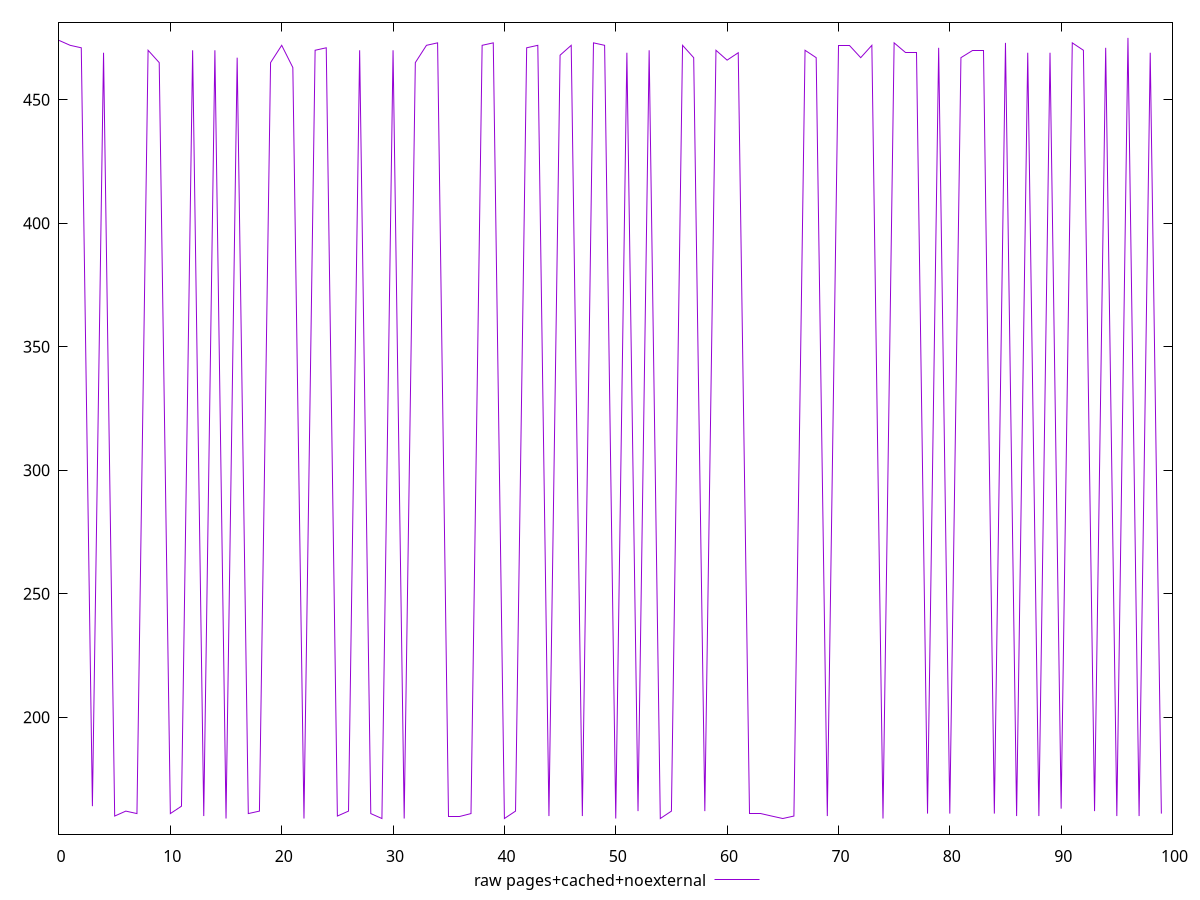 $_rawPagesCachedNoexternal <<EOF
474
472
471
164
469
160
162
161
470
465
161
164
470
160
470
159
467
161
162
465
472
463
159
470
471
160
162
470
161
159
470
159
465
472
473
160
160
161
472
473
159
162
471
472
160
468
472
160
473
472
159
469
162
470
159
162
472
467
162
470
466
469
161
161
160
159
160
470
467
160
472
472
467
472
159
473
469
469
161
471
161
467
470
470
161
473
160
469
160
469
163
473
470
162
471
160
475
160
469
161
EOF
set key outside below
set terminal pngcairo
set output "report_00005_2020-11-02T22-26-11.212Z/render-blocking-resources/pages+cached+noexternal//raw.png"
set yrange [152.68:481.32]
plot $_rawPagesCachedNoexternal title "raw pages+cached+noexternal" with line ,